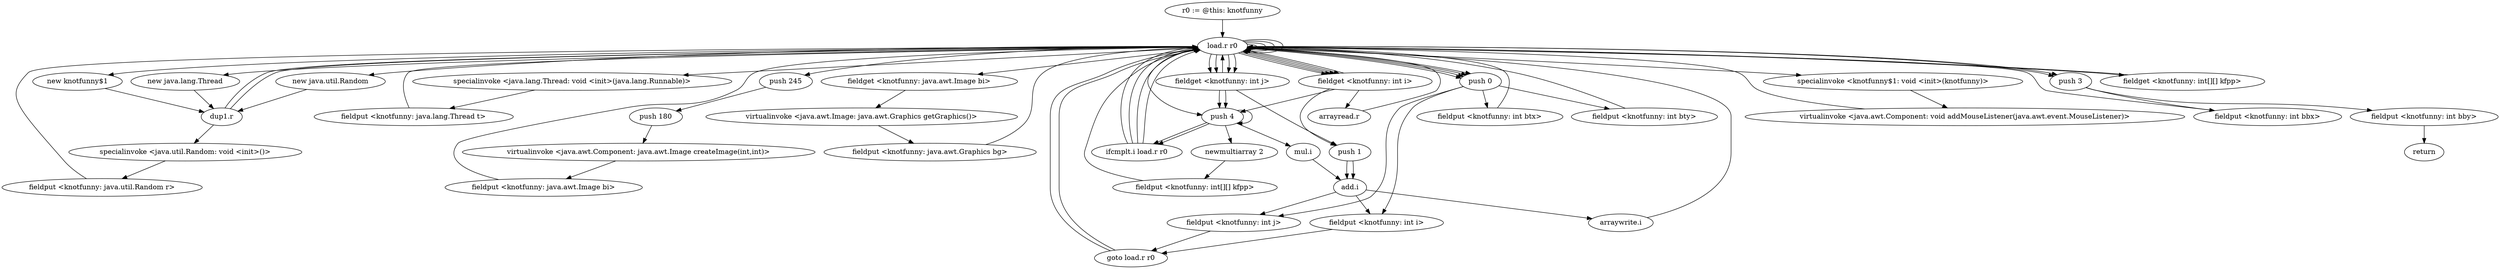 digraph "" {
    "r0 := @this: knotfunny"
    "load.r r0"
    "r0 := @this: knotfunny"->"load.r r0";
    "new java.lang.Thread"
    "load.r r0"->"new java.lang.Thread";
    "dup1.r"
    "new java.lang.Thread"->"dup1.r";
    "dup1.r"->"load.r r0";
    "specialinvoke <java.lang.Thread: void <init>(java.lang.Runnable)>"
    "load.r r0"->"specialinvoke <java.lang.Thread: void <init>(java.lang.Runnable)>";
    "fieldput <knotfunny: java.lang.Thread t>"
    "specialinvoke <java.lang.Thread: void <init>(java.lang.Runnable)>"->"fieldput <knotfunny: java.lang.Thread t>";
    "fieldput <knotfunny: java.lang.Thread t>"->"load.r r0";
    "load.r r0"->"load.r r0";
    "push 245"
    "load.r r0"->"push 245";
    "push 180"
    "push 245"->"push 180";
    "virtualinvoke <java.awt.Component: java.awt.Image createImage(int,int)>"
    "push 180"->"virtualinvoke <java.awt.Component: java.awt.Image createImage(int,int)>";
    "fieldput <knotfunny: java.awt.Image bi>"
    "virtualinvoke <java.awt.Component: java.awt.Image createImage(int,int)>"->"fieldput <knotfunny: java.awt.Image bi>";
    "fieldput <knotfunny: java.awt.Image bi>"->"load.r r0";
    "load.r r0"->"load.r r0";
    "fieldget <knotfunny: java.awt.Image bi>"
    "load.r r0"->"fieldget <knotfunny: java.awt.Image bi>";
    "virtualinvoke <java.awt.Image: java.awt.Graphics getGraphics()>"
    "fieldget <knotfunny: java.awt.Image bi>"->"virtualinvoke <java.awt.Image: java.awt.Graphics getGraphics()>";
    "fieldput <knotfunny: java.awt.Graphics bg>"
    "virtualinvoke <java.awt.Image: java.awt.Graphics getGraphics()>"->"fieldput <knotfunny: java.awt.Graphics bg>";
    "fieldput <knotfunny: java.awt.Graphics bg>"->"load.r r0";
    "new java.util.Random"
    "load.r r0"->"new java.util.Random";
    "new java.util.Random"->"dup1.r";
    "specialinvoke <java.util.Random: void <init>()>"
    "dup1.r"->"specialinvoke <java.util.Random: void <init>()>";
    "fieldput <knotfunny: java.util.Random r>"
    "specialinvoke <java.util.Random: void <init>()>"->"fieldput <knotfunny: java.util.Random r>";
    "fieldput <knotfunny: java.util.Random r>"->"load.r r0";
    "push 4"
    "load.r r0"->"push 4";
    "push 4"->"push 4";
    "newmultiarray 2"
    "push 4"->"newmultiarray 2";
    "fieldput <knotfunny: int[][] kfpp>"
    "newmultiarray 2"->"fieldput <knotfunny: int[][] kfpp>";
    "fieldput <knotfunny: int[][] kfpp>"->"load.r r0";
    "push 0"
    "load.r r0"->"push 0";
    "fieldput <knotfunny: int i>"
    "push 0"->"fieldput <knotfunny: int i>";
    "goto load.r r0"
    "fieldput <knotfunny: int i>"->"goto load.r r0";
    "goto load.r r0"->"load.r r0";
    "fieldget <knotfunny: int i>"
    "load.r r0"->"fieldget <knotfunny: int i>";
    "fieldget <knotfunny: int i>"->"push 4";
    "ifcmplt.i load.r r0"
    "push 4"->"ifcmplt.i load.r r0";
    "ifcmplt.i load.r r0"->"load.r r0";
    "new knotfunny$1"
    "load.r r0"->"new knotfunny$1";
    "new knotfunny$1"->"dup1.r";
    "dup1.r"->"load.r r0";
    "specialinvoke <knotfunny$1: void <init>(knotfunny)>"
    "load.r r0"->"specialinvoke <knotfunny$1: void <init>(knotfunny)>";
    "virtualinvoke <java.awt.Component: void addMouseListener(java.awt.event.MouseListener)>"
    "specialinvoke <knotfunny$1: void <init>(knotfunny)>"->"virtualinvoke <java.awt.Component: void addMouseListener(java.awt.event.MouseListener)>";
    "virtualinvoke <java.awt.Component: void addMouseListener(java.awt.event.MouseListener)>"->"load.r r0";
    "load.r r0"->"push 0";
    "fieldput <knotfunny: int btx>"
    "push 0"->"fieldput <knotfunny: int btx>";
    "fieldput <knotfunny: int btx>"->"load.r r0";
    "load.r r0"->"push 0";
    "fieldput <knotfunny: int bty>"
    "push 0"->"fieldput <knotfunny: int bty>";
    "fieldput <knotfunny: int bty>"->"load.r r0";
    "push 3"
    "load.r r0"->"push 3";
    "fieldput <knotfunny: int bbx>"
    "push 3"->"fieldput <knotfunny: int bbx>";
    "fieldput <knotfunny: int bbx>"->"load.r r0";
    "load.r r0"->"push 3";
    "fieldput <knotfunny: int bby>"
    "push 3"->"fieldput <knotfunny: int bby>";
    "return"
    "fieldput <knotfunny: int bby>"->"return";
    "ifcmplt.i load.r r0"->"load.r r0";
    "load.r r0"->"push 0";
    "fieldput <knotfunny: int j>"
    "push 0"->"fieldput <knotfunny: int j>";
    "fieldput <knotfunny: int j>"->"goto load.r r0";
    "goto load.r r0"->"load.r r0";
    "fieldget <knotfunny: int j>"
    "load.r r0"->"fieldget <knotfunny: int j>";
    "fieldget <knotfunny: int j>"->"push 4";
    "push 4"->"ifcmplt.i load.r r0";
    "ifcmplt.i load.r r0"->"load.r r0";
    "load.r r0"->"load.r r0";
    "load.r r0"->"fieldget <knotfunny: int i>";
    "push 1"
    "fieldget <knotfunny: int i>"->"push 1";
    "add.i"
    "push 1"->"add.i";
    "add.i"->"fieldput <knotfunny: int i>";
    "ifcmplt.i load.r r0"->"load.r r0";
    "fieldget <knotfunny: int[][] kfpp>"
    "load.r r0"->"fieldget <knotfunny: int[][] kfpp>";
    "fieldget <knotfunny: int[][] kfpp>"->"load.r r0";
    "load.r r0"->"fieldget <knotfunny: int i>";
    "arrayread.r"
    "fieldget <knotfunny: int i>"->"arrayread.r";
    "arrayread.r"->"load.r r0";
    "load.r r0"->"fieldget <knotfunny: int j>";
    "fieldget <knotfunny: int j>"->"load.r r0";
    "load.r r0"->"fieldget <knotfunny: int i>";
    "fieldget <knotfunny: int i>"->"load.r r0";
    "load.r r0"->"fieldget <knotfunny: int j>";
    "fieldget <knotfunny: int j>"->"push 4";
    "mul.i"
    "push 4"->"mul.i";
    "mul.i"->"add.i";
    "arraywrite.i"
    "add.i"->"arraywrite.i";
    "arraywrite.i"->"load.r r0";
    "load.r r0"->"load.r r0";
    "load.r r0"->"fieldget <knotfunny: int j>";
    "fieldget <knotfunny: int j>"->"push 1";
    "push 1"->"add.i";
    "add.i"->"fieldput <knotfunny: int j>";
}
